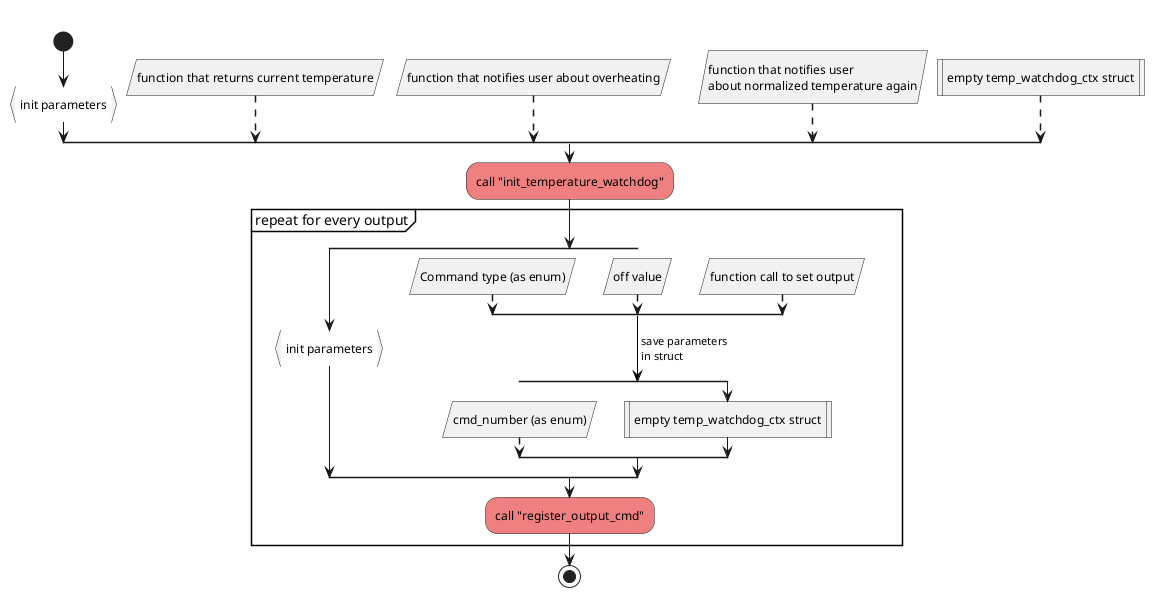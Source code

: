 @startuml
' |function calls|
    split
    -[hidden]->
    start
    :init parameters}
    split again
    ' |parameters|
    -[hidden]->
    :function that returns current temperature/
    -[dashed]->
    split again
    -[hidden]->
    :function that notifies user about overheating/
    -[dashed]->
    split again
    -[hidden]->
    :function that notifies user 
    about normalized temperature again/
    -[dashed]->
    split again
    ' |structs|
    -[hidden]->
    :empty temp_watchdog_ctx struct|
    -[dashed]->
    end split
' |function calls|
#LightCoral:call "init_temperature_watchdog";
partition "repeat for every output" {
    split
    :init parameters}
    split again
    -[hidden]->
        split
        ' |parameters|
        -[hidden]->
        :Command type (as enum)/
        -[dashed]->
        split again
        ' |parameters|
        -[hidden]->
        :off value/
        -[dashed]->
        split again
        ' |parameters|
        -[hidden]->
        :function call to set output/
        -[dashed]->
        end split
        -[#Black]-> save parameters
        in struct;
        split
        ' |parameters|
        -[hidden]->
        :cmd_number (as enum)/
        -[dashed]->
        split again
        ' |structs|
        :empty temp_watchdog_ctx struct|
        end split
    end split
    ' |function calls|
    #LightCoral:call "register_output_cmd";
}
stop
@enduml